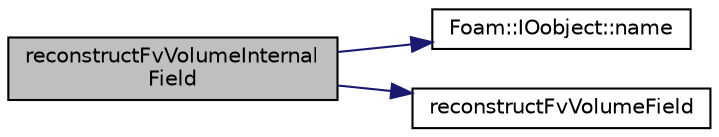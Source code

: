 digraph "reconstructFvVolumeInternalField"
{
  bgcolor="transparent";
  edge [fontname="Helvetica",fontsize="10",labelfontname="Helvetica",labelfontsize="10"];
  node [fontname="Helvetica",fontsize="10",shape=record];
  rankdir="LR";
  Node1 [label="reconstructFvVolumeInternal\lField",height=0.2,width=0.4,color="black", fillcolor="grey75", style="filled", fontcolor="black"];
  Node1 -> Node2 [color="midnightblue",fontsize="10",style="solid",fontname="Helvetica"];
  Node2 [label="Foam::IOobject::name",height=0.2,width=0.4,color="black",URL="$a01197.html#a75b72488d2e82151b025744974919d5d",tooltip="Return name. "];
  Node1 -> Node3 [color="midnightblue",fontsize="10",style="solid",fontname="Helvetica"];
  Node3 [label="reconstructFvVolumeField",height=0.2,width=0.4,color="black",URL="$a00887.html#a6ec684f0d61bf07e6282aa88798845d2",tooltip="Reconstruct volume field. "];
}
